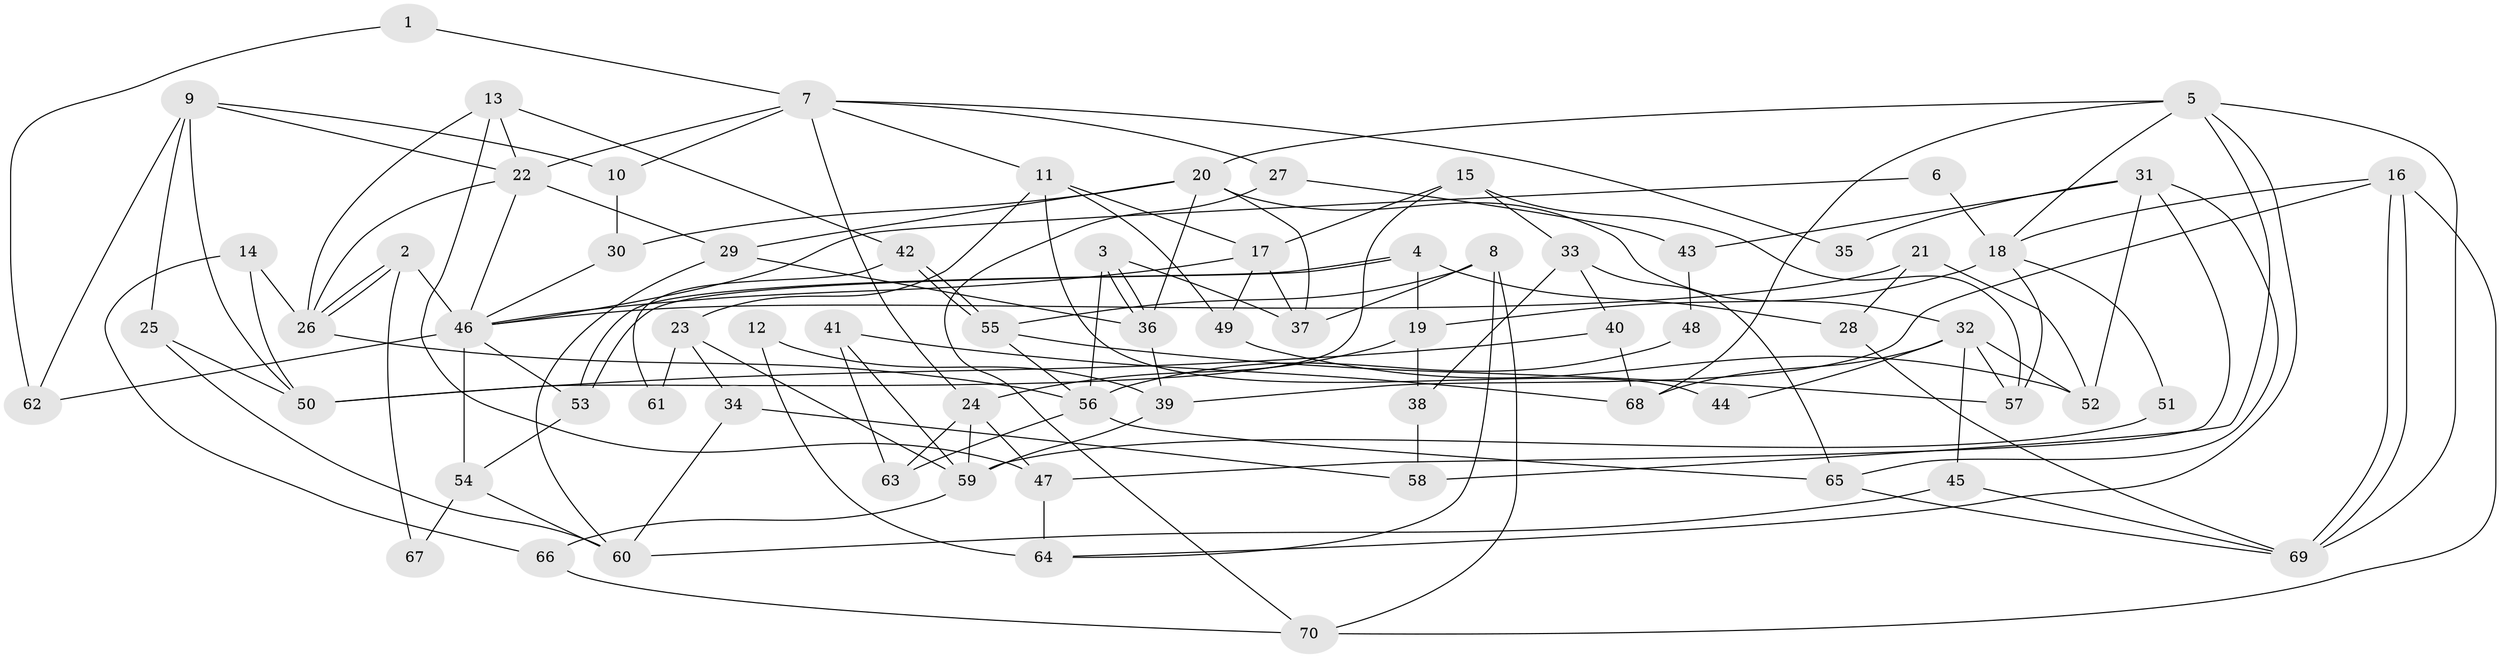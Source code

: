 // Generated by graph-tools (version 1.1) at 2025/26/03/09/25 03:26:11]
// undirected, 70 vertices, 140 edges
graph export_dot {
graph [start="1"]
  node [color=gray90,style=filled];
  1;
  2;
  3;
  4;
  5;
  6;
  7;
  8;
  9;
  10;
  11;
  12;
  13;
  14;
  15;
  16;
  17;
  18;
  19;
  20;
  21;
  22;
  23;
  24;
  25;
  26;
  27;
  28;
  29;
  30;
  31;
  32;
  33;
  34;
  35;
  36;
  37;
  38;
  39;
  40;
  41;
  42;
  43;
  44;
  45;
  46;
  47;
  48;
  49;
  50;
  51;
  52;
  53;
  54;
  55;
  56;
  57;
  58;
  59;
  60;
  61;
  62;
  63;
  64;
  65;
  66;
  67;
  68;
  69;
  70;
  1 -- 7;
  1 -- 62;
  2 -- 26;
  2 -- 26;
  2 -- 46;
  2 -- 67;
  3 -- 56;
  3 -- 36;
  3 -- 36;
  3 -- 37;
  4 -- 53;
  4 -- 53;
  4 -- 28;
  4 -- 19;
  5 -- 69;
  5 -- 18;
  5 -- 20;
  5 -- 58;
  5 -- 64;
  5 -- 68;
  6 -- 46;
  6 -- 18;
  7 -- 24;
  7 -- 22;
  7 -- 10;
  7 -- 11;
  7 -- 27;
  7 -- 35;
  8 -- 37;
  8 -- 55;
  8 -- 64;
  8 -- 70;
  9 -- 10;
  9 -- 25;
  9 -- 22;
  9 -- 50;
  9 -- 62;
  10 -- 30;
  11 -- 49;
  11 -- 17;
  11 -- 23;
  11 -- 44;
  12 -- 39;
  12 -- 64;
  13 -- 22;
  13 -- 26;
  13 -- 42;
  13 -- 47;
  14 -- 26;
  14 -- 50;
  14 -- 66;
  15 -- 50;
  15 -- 17;
  15 -- 33;
  15 -- 57;
  16 -- 69;
  16 -- 69;
  16 -- 18;
  16 -- 39;
  16 -- 70;
  17 -- 46;
  17 -- 37;
  17 -- 49;
  18 -- 19;
  18 -- 57;
  18 -- 51;
  19 -- 24;
  19 -- 38;
  20 -- 37;
  20 -- 29;
  20 -- 30;
  20 -- 32;
  20 -- 36;
  21 -- 46;
  21 -- 52;
  21 -- 28;
  22 -- 29;
  22 -- 26;
  22 -- 46;
  23 -- 59;
  23 -- 34;
  23 -- 61;
  24 -- 59;
  24 -- 47;
  24 -- 63;
  25 -- 60;
  25 -- 50;
  26 -- 56;
  27 -- 70;
  27 -- 43;
  28 -- 69;
  29 -- 36;
  29 -- 60;
  30 -- 46;
  31 -- 47;
  31 -- 65;
  31 -- 35;
  31 -- 43;
  31 -- 52;
  32 -- 57;
  32 -- 44;
  32 -- 45;
  32 -- 52;
  32 -- 68;
  33 -- 38;
  33 -- 40;
  33 -- 65;
  34 -- 60;
  34 -- 58;
  36 -- 39;
  38 -- 58;
  39 -- 59;
  40 -- 68;
  40 -- 50;
  41 -- 68;
  41 -- 59;
  41 -- 63;
  42 -- 55;
  42 -- 55;
  42 -- 61;
  43 -- 48;
  45 -- 69;
  45 -- 60;
  46 -- 54;
  46 -- 53;
  46 -- 62;
  47 -- 64;
  48 -- 56;
  49 -- 52;
  51 -- 59;
  53 -- 54;
  54 -- 60;
  54 -- 67;
  55 -- 56;
  55 -- 57;
  56 -- 63;
  56 -- 65;
  59 -- 66;
  65 -- 69;
  66 -- 70;
}
